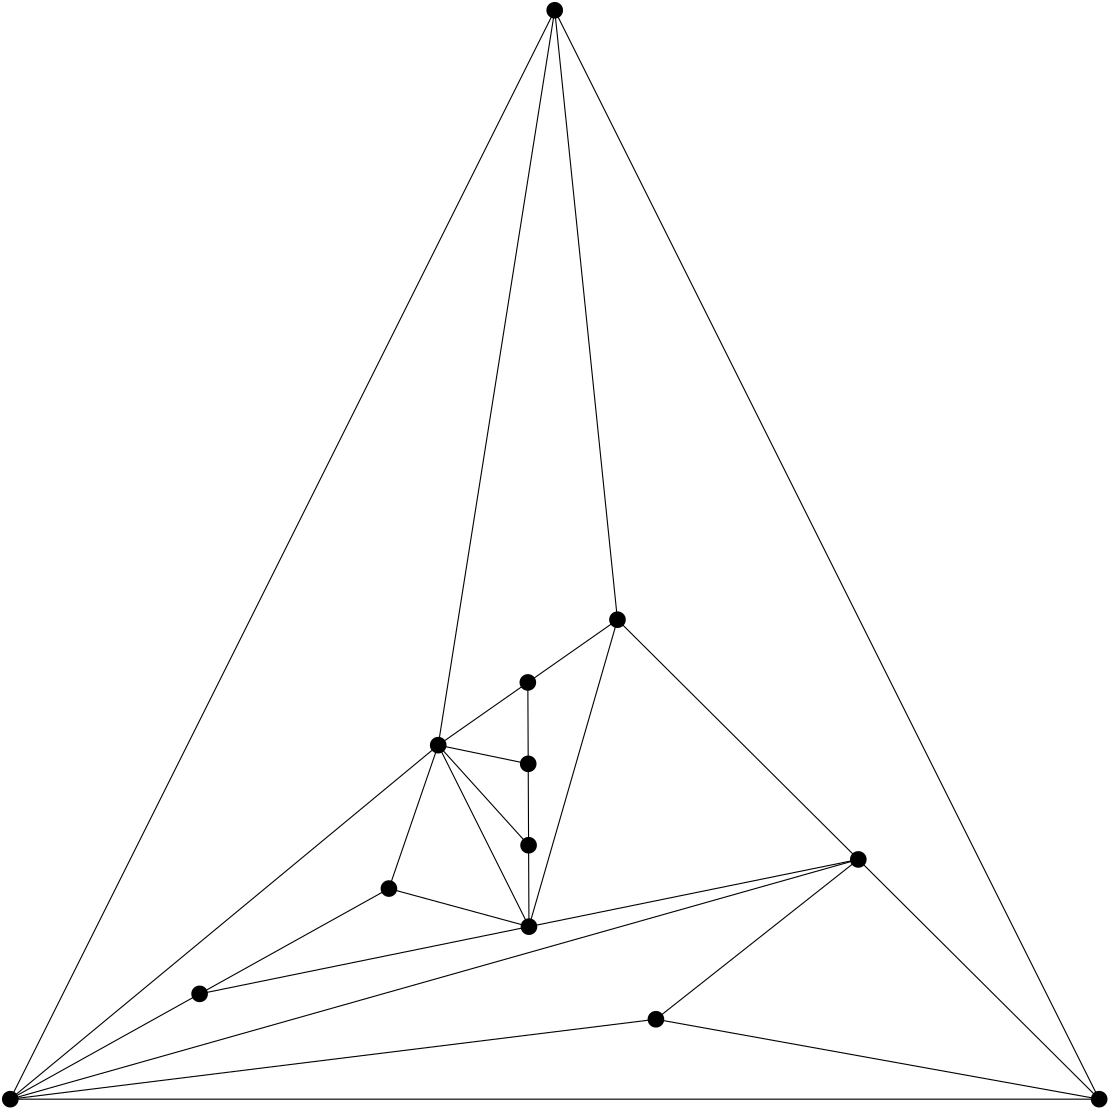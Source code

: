 <?xml version="1.0"?>
			<!DOCTYPE ipe SYSTEM "ipe.dtd">
			<ipe version="70005" creator="Ipe 7.1.4">
			<info created="D:20150825115823" modified="D:20150825115852"/>
					<ipestyle name="basic">
		<symbol name="arrow/arc(spx)">
		<path stroke="sym-stroke" fill="sym-stroke" pen="sym-pen">
		0 0 m
		-1 0.333 l
		-1 -0.333 l
		h
		</path>
		</symbol>
		<symbol name="arrow/farc(spx)">
		<path stroke="sym-stroke" fill="white" pen="sym-pen">
		0 0 m
		-1 0.333 l
		-1 -0.333 l
		h
		</path>
		</symbol>
		<symbol name="mark/circle(sx)" transformations="translations">
		<path fill="sym-stroke">
		0.6 0 0 0.6 0 0 e
		0.4 0 0 0.4 0 0 e
		</path>
		</symbol>
		<symbol name="mark/disk(sx)" transformations="translations">
		<path fill="sym-stroke">
		0.6 0 0 0.6 0 0 e
		</path>
		</symbol>
		<symbol name="mark/fdisk(sfx)" transformations="translations">
		<group>
		<path fill="sym-fill">
		0.5 0 0 0.5 0 0 e
		</path>
		<path fill="sym-stroke" fillrule="eofill">
		0.6 0 0 0.6 0 0 e
		0.4 0 0 0.4 0 0 e
		</path>
		</group>
		</symbol>
		<symbol name="mark/box(sx)" transformations="translations">
		<path fill="sym-stroke" fillrule="eofill">
		-0.6 -0.6 m
		0.6 -0.6 l
		0.6 0.6 l
		-0.6 0.6 l
		h
		-0.4 -0.4 m
		0.4 -0.4 l
		0.4 0.4 l
		-0.4 0.4 l
		h
		</path>
		</symbol>
		<symbol name="mark/square(sx)" transformations="translations">
		<path fill="sym-stroke">
		-0.6 -0.6 m
		0.6 -0.6 l
		0.6 0.6 l
		-0.6 0.6 l
		h
		</path>
		</symbol>
		<symbol name="mark/fsquare(sfx)" transformations="translations">
		<group>
		<path fill="sym-fill">
		-0.5 -0.5 m
		0.5 -0.5 l
		0.5 0.5 l
		-0.5 0.5 l
		h
		</path>
		<path fill="sym-stroke" fillrule="eofill">
		-0.6 -0.6 m
		0.6 -0.6 l
		0.6 0.6 l
		-0.6 0.6 l
		h
		-0.4 -0.4 m
		0.4 -0.4 l
		0.4 0.4 l
		-0.4 0.4 l
		h
		</path>
		</group>
		</symbol>
		<symbol name="mark/cross(sx)" transformations="translations">
		<group>
		<path fill="sym-stroke">
		-0.43 -0.57 m
		0.57 0.43 l
		0.43 0.57 l
		-0.57 -0.43 l
		h
		</path>
		<path fill="sym-stroke">
		-0.43 0.57 m
		0.57 -0.43 l
		0.43 -0.57 l
		-0.57 0.43 l
		h
		</path>
		</group>
		</symbol>
		<symbol name="arrow/fnormal(spx)">
		<path stroke="sym-stroke" fill="white" pen="sym-pen">
		0 0 m
		-1 0.333 l
		-1 -0.333 l
		h
		</path>
		</symbol>
		<symbol name="arrow/pointed(spx)">
		<path stroke="sym-stroke" fill="sym-stroke" pen="sym-pen">
		0 0 m
		-1 0.333 l
		-0.8 0 l
		-1 -0.333 l
		h
		</path>
		</symbol>
		<symbol name="arrow/fpointed(spx)">
		<path stroke="sym-stroke" fill="white" pen="sym-pen">
		0 0 m
		-1 0.333 l
		-0.8 0 l
		-1 -0.333 l
		h
		</path>
		</symbol>
		<symbol name="arrow/linear(spx)">
		<path stroke="sym-stroke" pen="sym-pen">
		-1 0.333 m
		0 0 l
		-1 -0.333 l
		</path>
		</symbol>
		<symbol name="arrow/fdouble(spx)">
		<path stroke="sym-stroke" fill="white" pen="sym-pen">
		0 0 m
		-1 0.333 l
		-1 -0.333 l
		h
		-1 0 m
		-2 0.333 l
		-2 -0.333 l
		h
		</path>
		</symbol>
		<symbol name="arrow/double(spx)">
		<path stroke="sym-stroke" fill="sym-stroke" pen="sym-pen">
		0 0 m
		-1 0.333 l
		-1 -0.333 l
		h
		-1 0 m
		-2 0.333 l
		-2 -0.333 l
		h
		</path>
		</symbol>
		<pen name="heavier" value="0.8"/>
		<pen name="fat" value="1.2"/>
		<pen name="ultrafat" value="2"/>
		<symbolsize name="large" value="5"/>
		<symbolsize name="small" value="2"/>
		<symbolsize name="tiny" value="1.1"/>
		<arrowsize name="large" value="10"/>
		<arrowsize name="small" value="5"/>
		<arrowsize name="tiny" value="3"/>
		<color name="red" value="1 0 0"/>
		<color name="green" value="0 1 0"/>
		<color name="blue" value="0 0 1"/>
		<color name="yellow" value="1 1 0"/>
		<color name="orange" value="1 0.647 0"/>
		<color name="gold" value="1 0.843 0"/>
		<color name="purple" value="0.627 0.125 0.941"/>
		<color name="gray" value="0.745"/>
		<color name="brown" value="0.647 0.165 0.165"/>
		<color name="navy" value="0 0 0.502"/>
		<color name="pink" value="1 0.753 0.796"/>
		<color name="seagreen" value="0.18 0.545 0.341"/>
		<color name="turquoise" value="0.251 0.878 0.816"/>
		<color name="violet" value="0.933 0.51 0.933"/>
		<color name="darkblue" value="0 0 0.545"/>
		<color name="darkcyan" value="0 0.545 0.545"/>
		<color name="darkgray" value="0.663"/>
		<color name="darkgreen" value="0 0.392 0"/>
		<color name="darkmagenta" value="0.545 0 0.545"/>
		<color name="darkorange" value="1 0.549 0"/>
		<color name="darkred" value="0.545 0 0"/>
		<color name="lightblue" value="0.678 0.847 0.902"/>
		<color name="lightcyan" value="0.878 1 1"/>
		<color name="lightgray" value="0.827"/>
		<color name="lightgreen" value="0.565 0.933 0.565"/>
		<color name="lightyellow" value="1 1 0.878"/>
		<dashstyle name="dashed" value="[4] 0"/>
		<dashstyle name="dotted" value="[1 3] 0"/>
		<dashstyle name="dash dotted" value="[4 2 1 2] 0"/>
		<dashstyle name="dash dot dotted" value="[4 2 1 2 1 2] 0"/>
		<textsize name="large" value="\large"/>
		<textsize name="Large" value="\Large"/>
		<textsize name="LARGE" value="\LARGE"/>
		<textsize name="huge" value="\huge"/>
		<textsize name="Huge" value="\Huge"/>
		<textsize name="small" value="\small"/>
		<textsize name="footnote" value="\footnotesize"/>
		<textsize name="tiny" value="\tiny"/>
		<textstyle name="center" begin="\begin{center}" end="\end{center}"/>
		<textstyle name="itemize" begin="\begin{itemize}" end="\end{itemize}"/>
		<textstyle name="item" begin="\begin{itemize}\item{}" end="\end{itemize}"/>
		<gridsize name="4 pts" value="4"/>
		<gridsize name="8 pts (~3 mm)" value="8"/>
		<gridsize name="16 pts (~6 mm)" value="16"/>
		<gridsize name="32 pts (~12 mm)" value="32"/>
		<gridsize name="10 pts (~3.5 mm)" value="10"/>
		<gridsize name="20 pts (~7 mm)" value="20"/>
		<gridsize name="14 pts (~5 mm)" value="14"/>
		<gridsize name="28 pts (~10 mm)" value="28"/>
		<gridsize name="56 pts (~20 mm)" value="56"/>
		<anglesize name="90 deg" value="90"/>
		<anglesize name="60 deg" value="60"/>
		<anglesize name="45 deg" value="45"/>
		<anglesize name="30 deg" value="30"/>
		<anglesize name="22.5 deg" value="22.5"/>
		<tiling name="falling" angle="-60" step="4" width="1"/>
		<tiling name="rising" angle="30" step="4" width="1"/>
		</ipestyle>
<page>
			<layer name="alpha"/>
			<layer name="beta"/>
			<view layers="alpha beta" active="alpha"/>
<path layer="beta" stroke="black">
254.057613168724 227.440329218107 m
286.320987654321 250.024691358025 l
</path>
<path layer="beta" stroke="black">
254.057613168724 227.440329218107 m
286.724279835391 162.106995884773 l
</path>
<path layer="beta" stroke="black">
254.057613168724 227.440329218107 m
286.455418381344 220.718792866941 l
</path>
<path layer="beta" stroke="black">
254.057613168724 227.440329218107 m
286.589849108368 191.412894375857 l
</path>
<path layer="beta" stroke="black">
254.057613168724 227.440329218107 m
236.312757201646 175.818930041152 l
</path>
<path layer="beta" stroke="black">
254.057613168724 227.440329218107 m
296.000000000000 492.000000000000 l
</path>
<path layer="beta" stroke="black">
254.057613168724 227.440329218107 m
100.000000000000 100.000000000000 l
</path>
<path layer="beta" stroke="black">
168.156378600823 137.909465020576 m
286.724279835391 162.106995884773 l
</path>
<path layer="beta" stroke="black">
168.156378600823 137.909465020576 m
236.312757201646 175.818930041152 l
</path>
<path layer="beta" stroke="black">
168.156378600823 137.909465020576 m
100.000000000000 100.000000000000 l
</path>
<path layer="beta" stroke="black">
286.320987654321 250.024691358025 m
286.455418381344 220.718792866941 l
</path>
<path layer="beta" stroke="black">
286.320987654321 250.024691358025 m
318.584362139918 272.609053497942 l
</path>
<path layer="beta" stroke="black">
286.724279835391 162.106995884773 m
286.589849108368 191.412894375857 l
</path>
<path layer="beta" stroke="black">
286.724279835391 162.106995884773 m
318.584362139918 272.609053497942 l
</path>
<path layer="beta" stroke="black">
286.724279835391 162.106995884773 m
236.312757201646 175.818930041152 l
</path>
<path layer="beta" stroke="black">
286.724279835391 162.106995884773 m
405.292181069959 186.304526748971 l
</path>
<path layer="beta" stroke="black">
286.455418381344 220.718792866941 m
286.589849108368 191.412894375857 l
</path>
<path layer="beta" stroke="black">
318.584362139918 272.609053497942 m
296.000000000000 492.000000000000 l
</path>
<path layer="beta" stroke="black">
318.584362139918 272.609053497942 m
405.292181069959 186.304526748971 l
</path>
<path layer="beta" stroke="black">
296.000000000000 492.000000000000 m
100.000000000000 100.000000000000 l
</path>
<path layer="beta" stroke="black">
296.000000000000 492.000000000000 m
492.000000000000 100.000000000000 l
</path>
<path layer="beta" stroke="black">
100.000000000000 100.000000000000 m
405.292181069959 186.304526748971 l
</path>
<path layer="beta" stroke="black">
100.000000000000 100.000000000000 m
492.000000000000 100.000000000000 l
</path>
<path layer="beta" stroke="black">
100.000000000000 100.000000000000 m
332.430727023320 128.768175582990 l
</path>
<path layer="beta" stroke="black">
405.292181069959 186.304526748971 m
492.000000000000 100.000000000000 l
</path>
<path layer="beta" stroke="black">
405.292181069959 186.304526748971 m
332.430727023320 128.768175582990 l
</path>
<path layer="beta" stroke="black">
492.000000000000 100.000000000000 m
332.430727023320 128.768175582990 l
</path>
<use layer="alpha" name="mark/disk(sx)" pos="254.057613168724 227.440329218107" size="large" stroke="black"/>
<use layer="alpha" name="mark/disk(sx)" pos="168.156378600823 137.909465020576" size="large" stroke="black"/>
<use layer="alpha" name="mark/disk(sx)" pos="286.320987654321 250.024691358025" size="large" stroke="black"/>
<use layer="alpha" name="mark/disk(sx)" pos="286.724279835391 162.106995884773" size="large" stroke="black"/>
<use layer="alpha" name="mark/disk(sx)" pos="286.455418381344 220.718792866941" size="large" stroke="black"/>
<use layer="alpha" name="mark/disk(sx)" pos="286.589849108368 191.412894375857" size="large" stroke="black"/>
<use layer="alpha" name="mark/disk(sx)" pos="318.584362139918 272.609053497942" size="large" stroke="black"/>
<use layer="alpha" name="mark/disk(sx)" pos="236.312757201646 175.818930041152" size="large" stroke="black"/>
<use layer="alpha" name="mark/disk(sx)" pos="296.000000000000 492.000000000000" size="large" stroke="black"/>
<use layer="alpha" name="mark/disk(sx)" pos="100.000000000000 100.000000000000" size="large" stroke="black"/>
<use layer="alpha" name="mark/disk(sx)" pos="405.292181069959 186.304526748971" size="large" stroke="black"/>
<use layer="alpha" name="mark/disk(sx)" pos="492.000000000000 100.000000000000" size="large" stroke="black"/>
<use layer="alpha" name="mark/disk(sx)" pos="332.430727023320 128.768175582990" size="large" stroke="black"/>
</page>
</ipe>